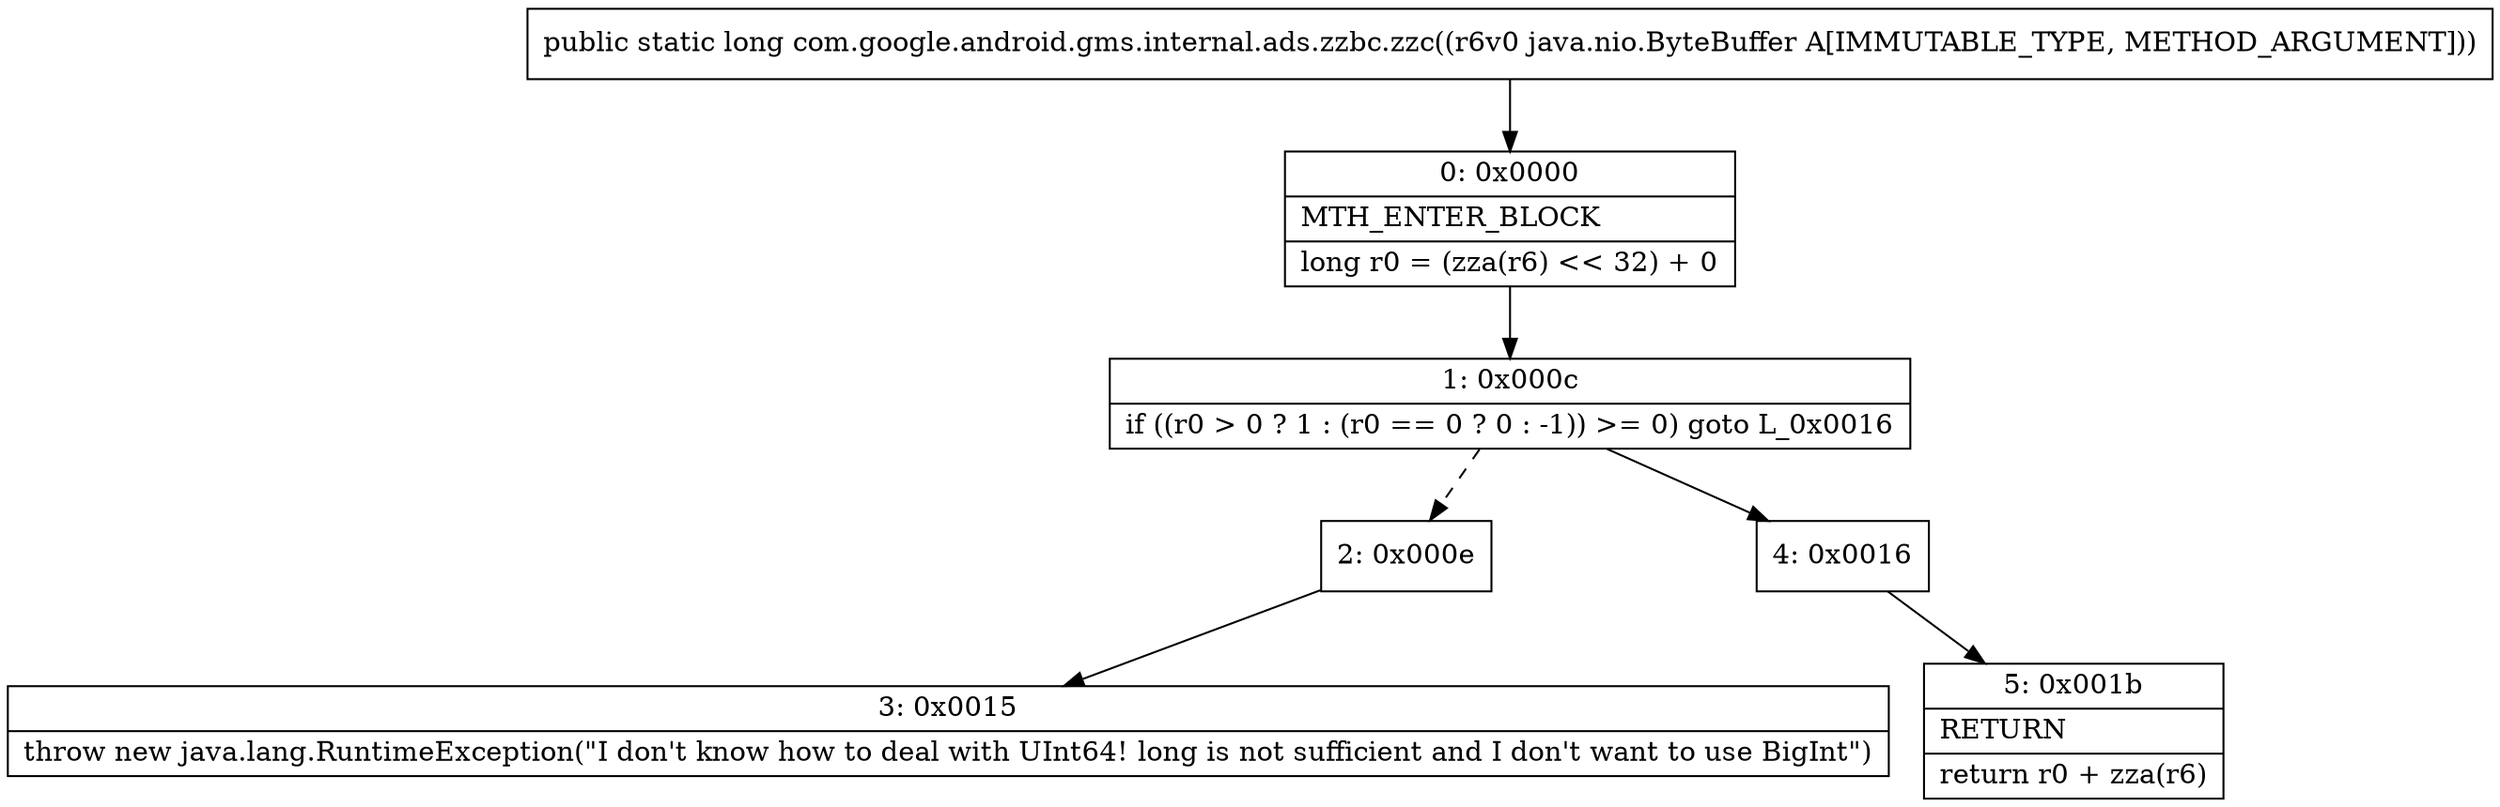 digraph "CFG forcom.google.android.gms.internal.ads.zzbc.zzc(Ljava\/nio\/ByteBuffer;)J" {
Node_0 [shape=record,label="{0\:\ 0x0000|MTH_ENTER_BLOCK\l|long r0 = (zza(r6) \<\< 32) + 0\l}"];
Node_1 [shape=record,label="{1\:\ 0x000c|if ((r0 \> 0 ? 1 : (r0 == 0 ? 0 : \-1)) \>= 0) goto L_0x0016\l}"];
Node_2 [shape=record,label="{2\:\ 0x000e}"];
Node_3 [shape=record,label="{3\:\ 0x0015|throw new java.lang.RuntimeException(\"I don't know how to deal with UInt64! long is not sufficient and I don't want to use BigInt\")\l}"];
Node_4 [shape=record,label="{4\:\ 0x0016}"];
Node_5 [shape=record,label="{5\:\ 0x001b|RETURN\l|return r0 + zza(r6)\l}"];
MethodNode[shape=record,label="{public static long com.google.android.gms.internal.ads.zzbc.zzc((r6v0 java.nio.ByteBuffer A[IMMUTABLE_TYPE, METHOD_ARGUMENT])) }"];
MethodNode -> Node_0;
Node_0 -> Node_1;
Node_1 -> Node_2[style=dashed];
Node_1 -> Node_4;
Node_2 -> Node_3;
Node_4 -> Node_5;
}

